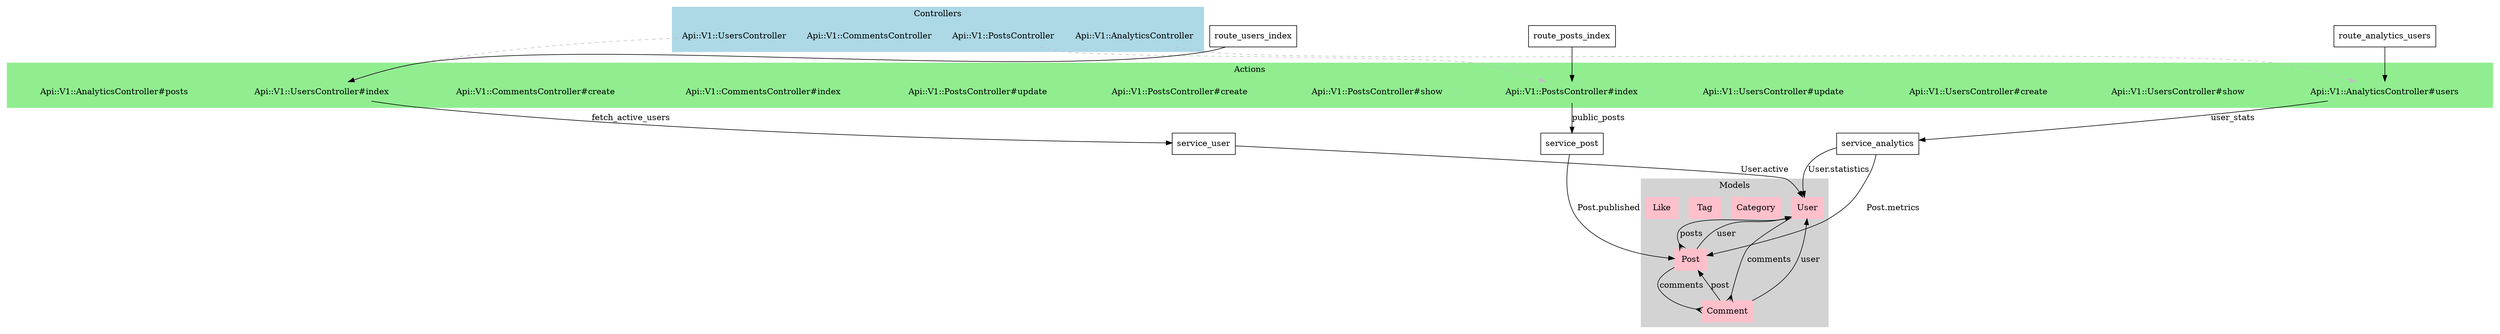digraph RailsFlowMap {
  rankdir=TB;
  node [shape=box];

  subgraph cluster_models {
    label="Models";
    style=filled;
    color=lightgrey;
    node [style=filled,color=pink];
    model_user [label="User"];
    model_post [label="Post"];
    model_comment [label="Comment"];
    model_category [label="Category"];
    model_tag [label="Tag"];
    model_like [label="Like"];
  }

  subgraph cluster_controllers {
    label="Controllers";
    style=filled;
    color=lightblue;
    node [style=filled,color=lightblue];
    controller_users [label="Api::V1::UsersController",shape=component];
    controller_posts [label="Api::V1::PostsController",shape=component];
    controller_comments [label="Api::V1::CommentsController",shape=component];
    controller_analytics [label="Api::V1::AnalyticsController",shape=component];
  }

  subgraph cluster_actions {
    label="Actions";
    style=filled;
    color=lightgreen;
    node [style=filled,color=lightgreen,shape=ellipse];
    action_controller_users_index [label="Api::V1::UsersController#index"];
    action_controller_users_show [label="Api::V1::UsersController#show"];
    action_controller_users_create [label="Api::V1::UsersController#create"];
    action_controller_users_update [label="Api::V1::UsersController#update"];
    action_controller_posts_index [label="Api::V1::PostsController#index"];
    action_controller_posts_show [label="Api::V1::PostsController#show"];
    action_controller_posts_create [label="Api::V1::PostsController#create"];
    action_controller_posts_update [label="Api::V1::PostsController#update"];
    action_controller_comments_index [label="Api::V1::CommentsController#index"];
    action_controller_comments_create [label="Api::V1::CommentsController#create"];
    action_controller_analytics_users [label="Api::V1::AnalyticsController#users"];
    action_controller_analytics_posts [label="Api::V1::AnalyticsController#posts"];
  }

  model_user -> model_post [label="posts", style=solid, arrowhead=crow];
  model_user -> model_comment [label="comments", style=solid, arrowhead=crow];
  model_post -> model_user [label="user", style=solid, arrowhead=normal];
  model_post -> model_comment [label="comments", style=solid, arrowhead=crow];
  model_comment -> model_user [label="user", style=solid, arrowhead=normal];
  model_comment -> model_post [label="post", style=solid, arrowhead=normal];
  route_users_index -> action_controller_users_index [];
  route_posts_index -> action_controller_posts_index [];
  route_analytics_users -> action_controller_analytics_users [];
  controller_users -> action_controller_users_index [style=dashed, color=gray];
  controller_posts -> action_controller_posts_index [style=dashed, color=gray];
  controller_analytics -> action_controller_analytics_users [style=dashed, color=gray];
  action_controller_users_index -> service_user [label="fetch_active_users"];
  action_controller_posts_index -> service_post [label="public_posts"];
  action_controller_analytics_users -> service_analytics [label="user_stats"];
  service_user -> model_user [label="User.active"];
  service_post -> model_post [label="Post.published"];
  service_analytics -> model_user [label="User.statistics"];
  service_analytics -> model_post [label="Post.metrics"];
}